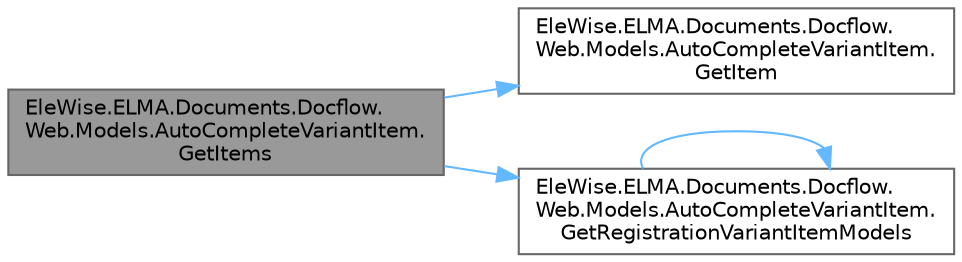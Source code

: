 digraph "EleWise.ELMA.Documents.Docflow.Web.Models.AutoCompleteVariantItem.GetItems"
{
 // LATEX_PDF_SIZE
  bgcolor="transparent";
  edge [fontname=Helvetica,fontsize=10,labelfontname=Helvetica,labelfontsize=10];
  node [fontname=Helvetica,fontsize=10,shape=box,height=0.2,width=0.4];
  rankdir="LR";
  Node1 [id="Node000001",label="EleWise.ELMA.Documents.Docflow.\lWeb.Models.AutoCompleteVariantItem.\lGetItems",height=0.2,width=0.4,color="gray40", fillcolor="grey60", style="filled", fontcolor="black",tooltip="Получение списка доступных вариантов для отображения в списке"];
  Node1 -> Node2 [id="edge1_Node000001_Node000002",color="steelblue1",style="solid",tooltip=" "];
  Node2 [id="Node000002",label="EleWise.ELMA.Documents.Docflow.\lWeb.Models.AutoCompleteVariantItem.\lGetItem",height=0.2,width=0.4,color="grey40", fillcolor="white", style="filled",URL="$class_ele_wise_1_1_e_l_m_a_1_1_documents_1_1_docflow_1_1_web_1_1_models_1_1_auto_complete_variant_item.html#a5be021c55da63aa0f22aa28747c0edae",tooltip="Получение варианта регистрации для отображение в списке"];
  Node1 -> Node3 [id="edge2_Node000001_Node000003",color="steelblue1",style="solid",tooltip=" "];
  Node3 [id="Node000003",label="EleWise.ELMA.Documents.Docflow.\lWeb.Models.AutoCompleteVariantItem.\lGetRegistrationVariantItemModels",height=0.2,width=0.4,color="grey40", fillcolor="white", style="filled",URL="$class_ele_wise_1_1_e_l_m_a_1_1_documents_1_1_docflow_1_1_web_1_1_models_1_1_auto_complete_variant_item.html#a99bf97f1fa930707dd5c8511ac1ed72c",tooltip="Получение списка доступных вариантов"];
  Node3 -> Node3 [id="edge3_Node000003_Node000003",color="steelblue1",style="solid",tooltip=" "];
}
